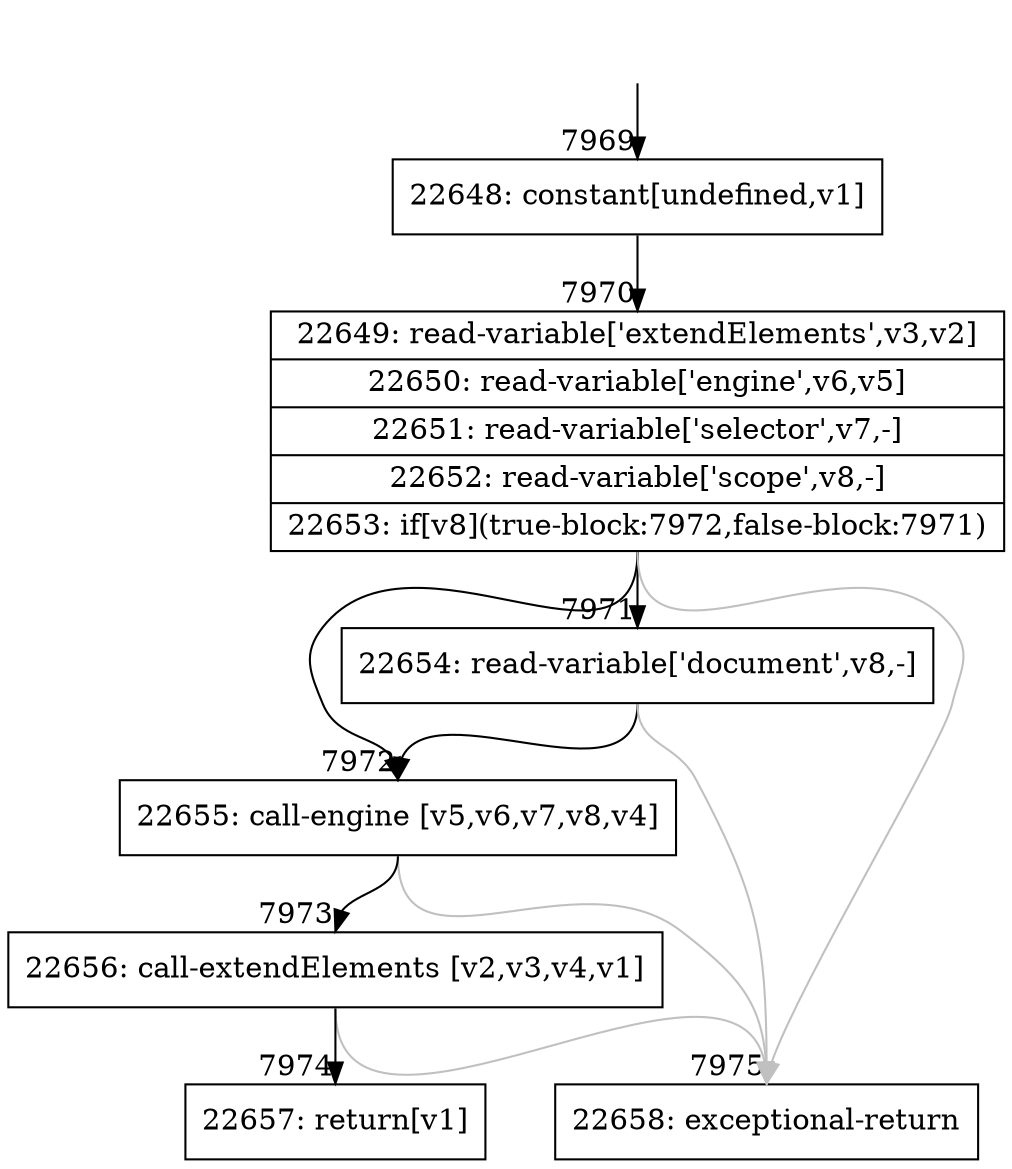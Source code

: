 digraph {
rankdir="TD"
BB_entry589[shape=none,label=""];
BB_entry589 -> BB7969 [tailport=s, headport=n, headlabel="    7969"]
BB7969 [shape=record label="{22648: constant[undefined,v1]}" ] 
BB7969 -> BB7970 [tailport=s, headport=n, headlabel="      7970"]
BB7970 [shape=record label="{22649: read-variable['extendElements',v3,v2]|22650: read-variable['engine',v6,v5]|22651: read-variable['selector',v7,-]|22652: read-variable['scope',v8,-]|22653: if[v8](true-block:7972,false-block:7971)}" ] 
BB7970 -> BB7972 [tailport=s, headport=n, headlabel="      7972"]
BB7970 -> BB7971 [tailport=s, headport=n, headlabel="      7971"]
BB7970 -> BB7975 [tailport=s, headport=n, color=gray, headlabel="      7975"]
BB7971 [shape=record label="{22654: read-variable['document',v8,-]}" ] 
BB7971 -> BB7972 [tailport=s, headport=n]
BB7971 -> BB7975 [tailport=s, headport=n, color=gray]
BB7972 [shape=record label="{22655: call-engine [v5,v6,v7,v8,v4]}" ] 
BB7972 -> BB7973 [tailport=s, headport=n, headlabel="      7973"]
BB7972 -> BB7975 [tailport=s, headport=n, color=gray]
BB7973 [shape=record label="{22656: call-extendElements [v2,v3,v4,v1]}" ] 
BB7973 -> BB7974 [tailport=s, headport=n, headlabel="      7974"]
BB7973 -> BB7975 [tailport=s, headport=n, color=gray]
BB7974 [shape=record label="{22657: return[v1]}" ] 
BB7975 [shape=record label="{22658: exceptional-return}" ] 
//#$~ 6236
}
